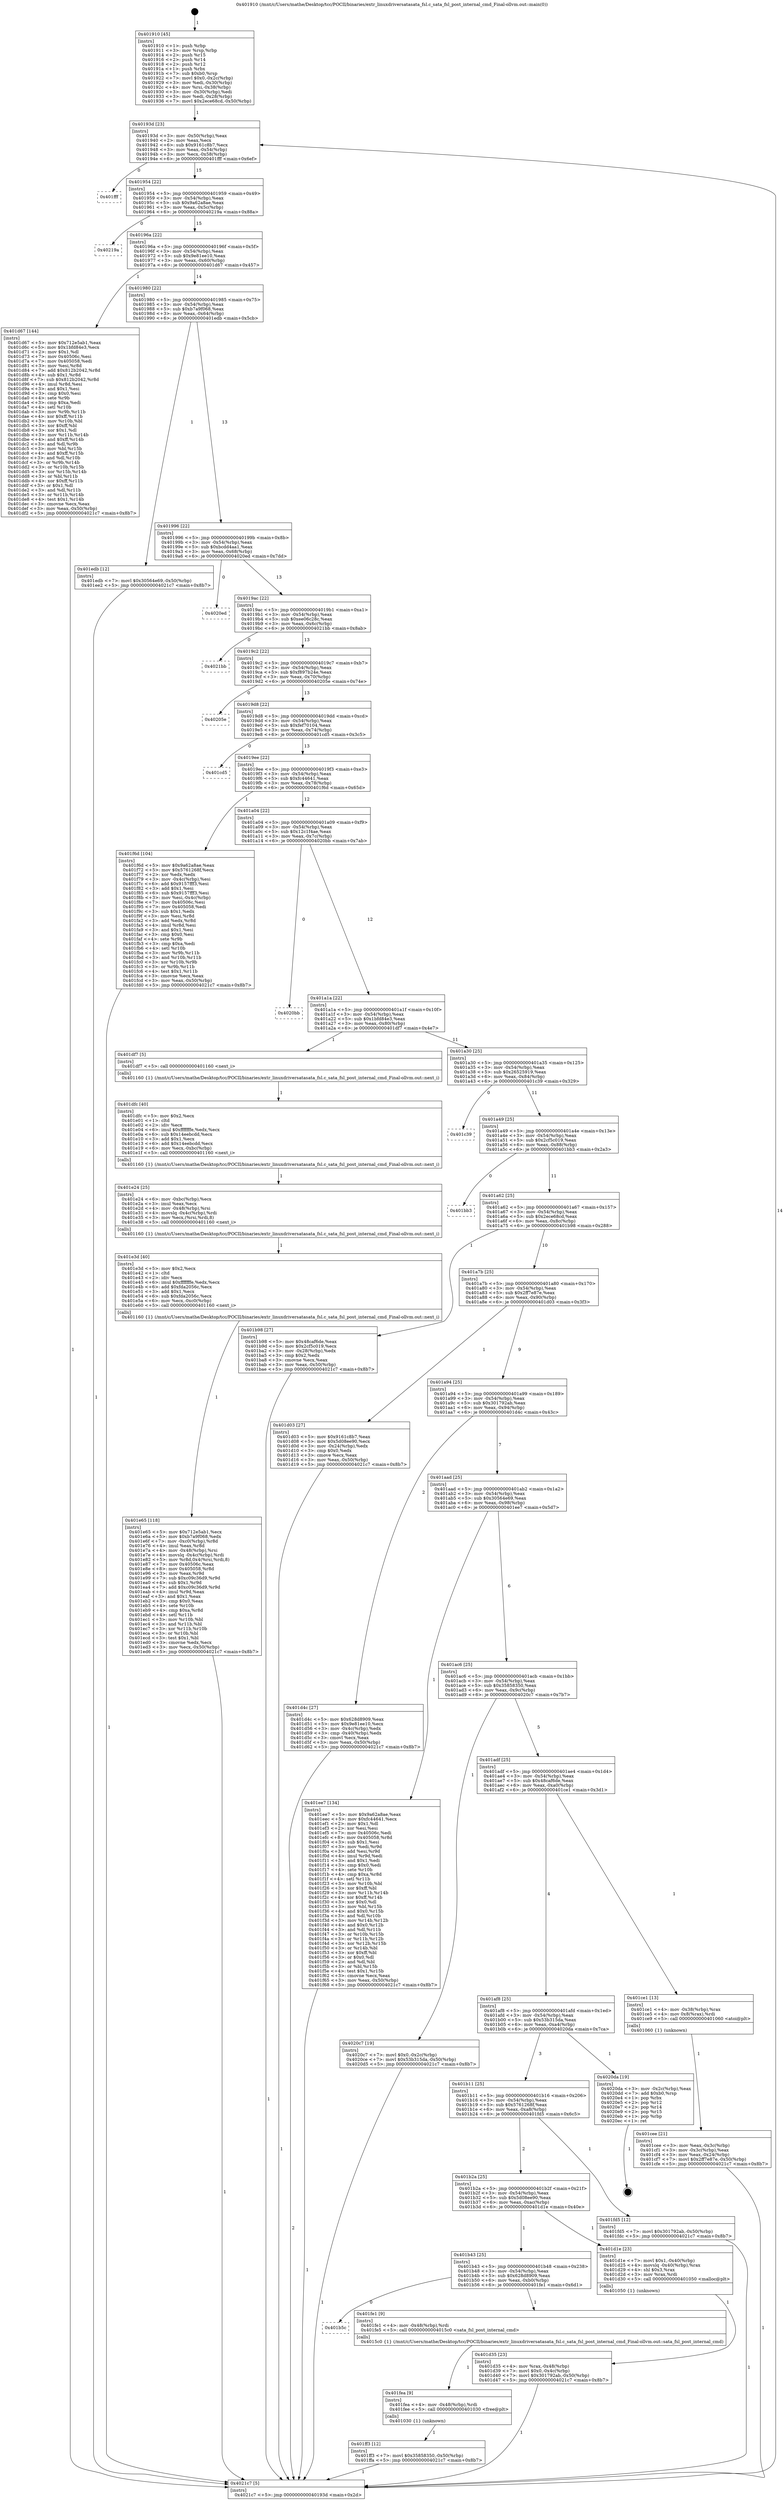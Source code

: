 digraph "0x401910" {
  label = "0x401910 (/mnt/c/Users/mathe/Desktop/tcc/POCII/binaries/extr_linuxdriversatasata_fsl.c_sata_fsl_post_internal_cmd_Final-ollvm.out::main(0))"
  labelloc = "t"
  node[shape=record]

  Entry [label="",width=0.3,height=0.3,shape=circle,fillcolor=black,style=filled]
  "0x40193d" [label="{
     0x40193d [23]\l
     | [instrs]\l
     &nbsp;&nbsp;0x40193d \<+3\>: mov -0x50(%rbp),%eax\l
     &nbsp;&nbsp;0x401940 \<+2\>: mov %eax,%ecx\l
     &nbsp;&nbsp;0x401942 \<+6\>: sub $0x9161c8b7,%ecx\l
     &nbsp;&nbsp;0x401948 \<+3\>: mov %eax,-0x54(%rbp)\l
     &nbsp;&nbsp;0x40194b \<+3\>: mov %ecx,-0x58(%rbp)\l
     &nbsp;&nbsp;0x40194e \<+6\>: je 0000000000401fff \<main+0x6ef\>\l
  }"]
  "0x401fff" [label="{
     0x401fff\l
  }", style=dashed]
  "0x401954" [label="{
     0x401954 [22]\l
     | [instrs]\l
     &nbsp;&nbsp;0x401954 \<+5\>: jmp 0000000000401959 \<main+0x49\>\l
     &nbsp;&nbsp;0x401959 \<+3\>: mov -0x54(%rbp),%eax\l
     &nbsp;&nbsp;0x40195c \<+5\>: sub $0x9a62a8ae,%eax\l
     &nbsp;&nbsp;0x401961 \<+3\>: mov %eax,-0x5c(%rbp)\l
     &nbsp;&nbsp;0x401964 \<+6\>: je 000000000040219a \<main+0x88a\>\l
  }"]
  Exit [label="",width=0.3,height=0.3,shape=circle,fillcolor=black,style=filled,peripheries=2]
  "0x40219a" [label="{
     0x40219a\l
  }", style=dashed]
  "0x40196a" [label="{
     0x40196a [22]\l
     | [instrs]\l
     &nbsp;&nbsp;0x40196a \<+5\>: jmp 000000000040196f \<main+0x5f\>\l
     &nbsp;&nbsp;0x40196f \<+3\>: mov -0x54(%rbp),%eax\l
     &nbsp;&nbsp;0x401972 \<+5\>: sub $0x9e81ee10,%eax\l
     &nbsp;&nbsp;0x401977 \<+3\>: mov %eax,-0x60(%rbp)\l
     &nbsp;&nbsp;0x40197a \<+6\>: je 0000000000401d67 \<main+0x457\>\l
  }"]
  "0x401ff3" [label="{
     0x401ff3 [12]\l
     | [instrs]\l
     &nbsp;&nbsp;0x401ff3 \<+7\>: movl $0x35858350,-0x50(%rbp)\l
     &nbsp;&nbsp;0x401ffa \<+5\>: jmp 00000000004021c7 \<main+0x8b7\>\l
  }"]
  "0x401d67" [label="{
     0x401d67 [144]\l
     | [instrs]\l
     &nbsp;&nbsp;0x401d67 \<+5\>: mov $0x712e5ab1,%eax\l
     &nbsp;&nbsp;0x401d6c \<+5\>: mov $0x1bfd84e3,%ecx\l
     &nbsp;&nbsp;0x401d71 \<+2\>: mov $0x1,%dl\l
     &nbsp;&nbsp;0x401d73 \<+7\>: mov 0x40506c,%esi\l
     &nbsp;&nbsp;0x401d7a \<+7\>: mov 0x405058,%edi\l
     &nbsp;&nbsp;0x401d81 \<+3\>: mov %esi,%r8d\l
     &nbsp;&nbsp;0x401d84 \<+7\>: add $0x812b2042,%r8d\l
     &nbsp;&nbsp;0x401d8b \<+4\>: sub $0x1,%r8d\l
     &nbsp;&nbsp;0x401d8f \<+7\>: sub $0x812b2042,%r8d\l
     &nbsp;&nbsp;0x401d96 \<+4\>: imul %r8d,%esi\l
     &nbsp;&nbsp;0x401d9a \<+3\>: and $0x1,%esi\l
     &nbsp;&nbsp;0x401d9d \<+3\>: cmp $0x0,%esi\l
     &nbsp;&nbsp;0x401da0 \<+4\>: sete %r9b\l
     &nbsp;&nbsp;0x401da4 \<+3\>: cmp $0xa,%edi\l
     &nbsp;&nbsp;0x401da7 \<+4\>: setl %r10b\l
     &nbsp;&nbsp;0x401dab \<+3\>: mov %r9b,%r11b\l
     &nbsp;&nbsp;0x401dae \<+4\>: xor $0xff,%r11b\l
     &nbsp;&nbsp;0x401db2 \<+3\>: mov %r10b,%bl\l
     &nbsp;&nbsp;0x401db5 \<+3\>: xor $0xff,%bl\l
     &nbsp;&nbsp;0x401db8 \<+3\>: xor $0x1,%dl\l
     &nbsp;&nbsp;0x401dbb \<+3\>: mov %r11b,%r14b\l
     &nbsp;&nbsp;0x401dbe \<+4\>: and $0xff,%r14b\l
     &nbsp;&nbsp;0x401dc2 \<+3\>: and %dl,%r9b\l
     &nbsp;&nbsp;0x401dc5 \<+3\>: mov %bl,%r15b\l
     &nbsp;&nbsp;0x401dc8 \<+4\>: and $0xff,%r15b\l
     &nbsp;&nbsp;0x401dcc \<+3\>: and %dl,%r10b\l
     &nbsp;&nbsp;0x401dcf \<+3\>: or %r9b,%r14b\l
     &nbsp;&nbsp;0x401dd2 \<+3\>: or %r10b,%r15b\l
     &nbsp;&nbsp;0x401dd5 \<+3\>: xor %r15b,%r14b\l
     &nbsp;&nbsp;0x401dd8 \<+3\>: or %bl,%r11b\l
     &nbsp;&nbsp;0x401ddb \<+4\>: xor $0xff,%r11b\l
     &nbsp;&nbsp;0x401ddf \<+3\>: or $0x1,%dl\l
     &nbsp;&nbsp;0x401de2 \<+3\>: and %dl,%r11b\l
     &nbsp;&nbsp;0x401de5 \<+3\>: or %r11b,%r14b\l
     &nbsp;&nbsp;0x401de8 \<+4\>: test $0x1,%r14b\l
     &nbsp;&nbsp;0x401dec \<+3\>: cmovne %ecx,%eax\l
     &nbsp;&nbsp;0x401def \<+3\>: mov %eax,-0x50(%rbp)\l
     &nbsp;&nbsp;0x401df2 \<+5\>: jmp 00000000004021c7 \<main+0x8b7\>\l
  }"]
  "0x401980" [label="{
     0x401980 [22]\l
     | [instrs]\l
     &nbsp;&nbsp;0x401980 \<+5\>: jmp 0000000000401985 \<main+0x75\>\l
     &nbsp;&nbsp;0x401985 \<+3\>: mov -0x54(%rbp),%eax\l
     &nbsp;&nbsp;0x401988 \<+5\>: sub $0xb7a9f068,%eax\l
     &nbsp;&nbsp;0x40198d \<+3\>: mov %eax,-0x64(%rbp)\l
     &nbsp;&nbsp;0x401990 \<+6\>: je 0000000000401edb \<main+0x5cb\>\l
  }"]
  "0x401fea" [label="{
     0x401fea [9]\l
     | [instrs]\l
     &nbsp;&nbsp;0x401fea \<+4\>: mov -0x48(%rbp),%rdi\l
     &nbsp;&nbsp;0x401fee \<+5\>: call 0000000000401030 \<free@plt\>\l
     | [calls]\l
     &nbsp;&nbsp;0x401030 \{1\} (unknown)\l
  }"]
  "0x401edb" [label="{
     0x401edb [12]\l
     | [instrs]\l
     &nbsp;&nbsp;0x401edb \<+7\>: movl $0x30564e69,-0x50(%rbp)\l
     &nbsp;&nbsp;0x401ee2 \<+5\>: jmp 00000000004021c7 \<main+0x8b7\>\l
  }"]
  "0x401996" [label="{
     0x401996 [22]\l
     | [instrs]\l
     &nbsp;&nbsp;0x401996 \<+5\>: jmp 000000000040199b \<main+0x8b\>\l
     &nbsp;&nbsp;0x40199b \<+3\>: mov -0x54(%rbp),%eax\l
     &nbsp;&nbsp;0x40199e \<+5\>: sub $0xbcdd4aa1,%eax\l
     &nbsp;&nbsp;0x4019a3 \<+3\>: mov %eax,-0x68(%rbp)\l
     &nbsp;&nbsp;0x4019a6 \<+6\>: je 00000000004020ed \<main+0x7dd\>\l
  }"]
  "0x401b5c" [label="{
     0x401b5c\l
  }", style=dashed]
  "0x4020ed" [label="{
     0x4020ed\l
  }", style=dashed]
  "0x4019ac" [label="{
     0x4019ac [22]\l
     | [instrs]\l
     &nbsp;&nbsp;0x4019ac \<+5\>: jmp 00000000004019b1 \<main+0xa1\>\l
     &nbsp;&nbsp;0x4019b1 \<+3\>: mov -0x54(%rbp),%eax\l
     &nbsp;&nbsp;0x4019b4 \<+5\>: sub $0xee06c28c,%eax\l
     &nbsp;&nbsp;0x4019b9 \<+3\>: mov %eax,-0x6c(%rbp)\l
     &nbsp;&nbsp;0x4019bc \<+6\>: je 00000000004021bb \<main+0x8ab\>\l
  }"]
  "0x401fe1" [label="{
     0x401fe1 [9]\l
     | [instrs]\l
     &nbsp;&nbsp;0x401fe1 \<+4\>: mov -0x48(%rbp),%rdi\l
     &nbsp;&nbsp;0x401fe5 \<+5\>: call 00000000004015c0 \<sata_fsl_post_internal_cmd\>\l
     | [calls]\l
     &nbsp;&nbsp;0x4015c0 \{1\} (/mnt/c/Users/mathe/Desktop/tcc/POCII/binaries/extr_linuxdriversatasata_fsl.c_sata_fsl_post_internal_cmd_Final-ollvm.out::sata_fsl_post_internal_cmd)\l
  }"]
  "0x4021bb" [label="{
     0x4021bb\l
  }", style=dashed]
  "0x4019c2" [label="{
     0x4019c2 [22]\l
     | [instrs]\l
     &nbsp;&nbsp;0x4019c2 \<+5\>: jmp 00000000004019c7 \<main+0xb7\>\l
     &nbsp;&nbsp;0x4019c7 \<+3\>: mov -0x54(%rbp),%eax\l
     &nbsp;&nbsp;0x4019ca \<+5\>: sub $0xf897b24e,%eax\l
     &nbsp;&nbsp;0x4019cf \<+3\>: mov %eax,-0x70(%rbp)\l
     &nbsp;&nbsp;0x4019d2 \<+6\>: je 000000000040205e \<main+0x74e\>\l
  }"]
  "0x401e65" [label="{
     0x401e65 [118]\l
     | [instrs]\l
     &nbsp;&nbsp;0x401e65 \<+5\>: mov $0x712e5ab1,%ecx\l
     &nbsp;&nbsp;0x401e6a \<+5\>: mov $0xb7a9f068,%edx\l
     &nbsp;&nbsp;0x401e6f \<+7\>: mov -0xc0(%rbp),%r8d\l
     &nbsp;&nbsp;0x401e76 \<+4\>: imul %eax,%r8d\l
     &nbsp;&nbsp;0x401e7a \<+4\>: mov -0x48(%rbp),%rsi\l
     &nbsp;&nbsp;0x401e7e \<+4\>: movslq -0x4c(%rbp),%rdi\l
     &nbsp;&nbsp;0x401e82 \<+5\>: mov %r8d,0x4(%rsi,%rdi,8)\l
     &nbsp;&nbsp;0x401e87 \<+7\>: mov 0x40506c,%eax\l
     &nbsp;&nbsp;0x401e8e \<+8\>: mov 0x405058,%r8d\l
     &nbsp;&nbsp;0x401e96 \<+3\>: mov %eax,%r9d\l
     &nbsp;&nbsp;0x401e99 \<+7\>: sub $0xc09c36d9,%r9d\l
     &nbsp;&nbsp;0x401ea0 \<+4\>: sub $0x1,%r9d\l
     &nbsp;&nbsp;0x401ea4 \<+7\>: add $0xc09c36d9,%r9d\l
     &nbsp;&nbsp;0x401eab \<+4\>: imul %r9d,%eax\l
     &nbsp;&nbsp;0x401eaf \<+3\>: and $0x1,%eax\l
     &nbsp;&nbsp;0x401eb2 \<+3\>: cmp $0x0,%eax\l
     &nbsp;&nbsp;0x401eb5 \<+4\>: sete %r10b\l
     &nbsp;&nbsp;0x401eb9 \<+4\>: cmp $0xa,%r8d\l
     &nbsp;&nbsp;0x401ebd \<+4\>: setl %r11b\l
     &nbsp;&nbsp;0x401ec1 \<+3\>: mov %r10b,%bl\l
     &nbsp;&nbsp;0x401ec4 \<+3\>: and %r11b,%bl\l
     &nbsp;&nbsp;0x401ec7 \<+3\>: xor %r11b,%r10b\l
     &nbsp;&nbsp;0x401eca \<+3\>: or %r10b,%bl\l
     &nbsp;&nbsp;0x401ecd \<+3\>: test $0x1,%bl\l
     &nbsp;&nbsp;0x401ed0 \<+3\>: cmovne %edx,%ecx\l
     &nbsp;&nbsp;0x401ed3 \<+3\>: mov %ecx,-0x50(%rbp)\l
     &nbsp;&nbsp;0x401ed6 \<+5\>: jmp 00000000004021c7 \<main+0x8b7\>\l
  }"]
  "0x40205e" [label="{
     0x40205e\l
  }", style=dashed]
  "0x4019d8" [label="{
     0x4019d8 [22]\l
     | [instrs]\l
     &nbsp;&nbsp;0x4019d8 \<+5\>: jmp 00000000004019dd \<main+0xcd\>\l
     &nbsp;&nbsp;0x4019dd \<+3\>: mov -0x54(%rbp),%eax\l
     &nbsp;&nbsp;0x4019e0 \<+5\>: sub $0xfef70104,%eax\l
     &nbsp;&nbsp;0x4019e5 \<+3\>: mov %eax,-0x74(%rbp)\l
     &nbsp;&nbsp;0x4019e8 \<+6\>: je 0000000000401cd5 \<main+0x3c5\>\l
  }"]
  "0x401e3d" [label="{
     0x401e3d [40]\l
     | [instrs]\l
     &nbsp;&nbsp;0x401e3d \<+5\>: mov $0x2,%ecx\l
     &nbsp;&nbsp;0x401e42 \<+1\>: cltd\l
     &nbsp;&nbsp;0x401e43 \<+2\>: idiv %ecx\l
     &nbsp;&nbsp;0x401e45 \<+6\>: imul $0xfffffffe,%edx,%ecx\l
     &nbsp;&nbsp;0x401e4b \<+6\>: add $0xfda2056c,%ecx\l
     &nbsp;&nbsp;0x401e51 \<+3\>: add $0x1,%ecx\l
     &nbsp;&nbsp;0x401e54 \<+6\>: sub $0xfda2056c,%ecx\l
     &nbsp;&nbsp;0x401e5a \<+6\>: mov %ecx,-0xc0(%rbp)\l
     &nbsp;&nbsp;0x401e60 \<+5\>: call 0000000000401160 \<next_i\>\l
     | [calls]\l
     &nbsp;&nbsp;0x401160 \{1\} (/mnt/c/Users/mathe/Desktop/tcc/POCII/binaries/extr_linuxdriversatasata_fsl.c_sata_fsl_post_internal_cmd_Final-ollvm.out::next_i)\l
  }"]
  "0x401cd5" [label="{
     0x401cd5\l
  }", style=dashed]
  "0x4019ee" [label="{
     0x4019ee [22]\l
     | [instrs]\l
     &nbsp;&nbsp;0x4019ee \<+5\>: jmp 00000000004019f3 \<main+0xe3\>\l
     &nbsp;&nbsp;0x4019f3 \<+3\>: mov -0x54(%rbp),%eax\l
     &nbsp;&nbsp;0x4019f6 \<+5\>: sub $0xfc44641,%eax\l
     &nbsp;&nbsp;0x4019fb \<+3\>: mov %eax,-0x78(%rbp)\l
     &nbsp;&nbsp;0x4019fe \<+6\>: je 0000000000401f6d \<main+0x65d\>\l
  }"]
  "0x401e24" [label="{
     0x401e24 [25]\l
     | [instrs]\l
     &nbsp;&nbsp;0x401e24 \<+6\>: mov -0xbc(%rbp),%ecx\l
     &nbsp;&nbsp;0x401e2a \<+3\>: imul %eax,%ecx\l
     &nbsp;&nbsp;0x401e2d \<+4\>: mov -0x48(%rbp),%rsi\l
     &nbsp;&nbsp;0x401e31 \<+4\>: movslq -0x4c(%rbp),%rdi\l
     &nbsp;&nbsp;0x401e35 \<+3\>: mov %ecx,(%rsi,%rdi,8)\l
     &nbsp;&nbsp;0x401e38 \<+5\>: call 0000000000401160 \<next_i\>\l
     | [calls]\l
     &nbsp;&nbsp;0x401160 \{1\} (/mnt/c/Users/mathe/Desktop/tcc/POCII/binaries/extr_linuxdriversatasata_fsl.c_sata_fsl_post_internal_cmd_Final-ollvm.out::next_i)\l
  }"]
  "0x401f6d" [label="{
     0x401f6d [104]\l
     | [instrs]\l
     &nbsp;&nbsp;0x401f6d \<+5\>: mov $0x9a62a8ae,%eax\l
     &nbsp;&nbsp;0x401f72 \<+5\>: mov $0x5761268f,%ecx\l
     &nbsp;&nbsp;0x401f77 \<+2\>: xor %edx,%edx\l
     &nbsp;&nbsp;0x401f79 \<+3\>: mov -0x4c(%rbp),%esi\l
     &nbsp;&nbsp;0x401f7c \<+6\>: add $0x9157fff3,%esi\l
     &nbsp;&nbsp;0x401f82 \<+3\>: add $0x1,%esi\l
     &nbsp;&nbsp;0x401f85 \<+6\>: sub $0x9157fff3,%esi\l
     &nbsp;&nbsp;0x401f8b \<+3\>: mov %esi,-0x4c(%rbp)\l
     &nbsp;&nbsp;0x401f8e \<+7\>: mov 0x40506c,%esi\l
     &nbsp;&nbsp;0x401f95 \<+7\>: mov 0x405058,%edi\l
     &nbsp;&nbsp;0x401f9c \<+3\>: sub $0x1,%edx\l
     &nbsp;&nbsp;0x401f9f \<+3\>: mov %esi,%r8d\l
     &nbsp;&nbsp;0x401fa2 \<+3\>: add %edx,%r8d\l
     &nbsp;&nbsp;0x401fa5 \<+4\>: imul %r8d,%esi\l
     &nbsp;&nbsp;0x401fa9 \<+3\>: and $0x1,%esi\l
     &nbsp;&nbsp;0x401fac \<+3\>: cmp $0x0,%esi\l
     &nbsp;&nbsp;0x401faf \<+4\>: sete %r9b\l
     &nbsp;&nbsp;0x401fb3 \<+3\>: cmp $0xa,%edi\l
     &nbsp;&nbsp;0x401fb6 \<+4\>: setl %r10b\l
     &nbsp;&nbsp;0x401fba \<+3\>: mov %r9b,%r11b\l
     &nbsp;&nbsp;0x401fbd \<+3\>: and %r10b,%r11b\l
     &nbsp;&nbsp;0x401fc0 \<+3\>: xor %r10b,%r9b\l
     &nbsp;&nbsp;0x401fc3 \<+3\>: or %r9b,%r11b\l
     &nbsp;&nbsp;0x401fc6 \<+4\>: test $0x1,%r11b\l
     &nbsp;&nbsp;0x401fca \<+3\>: cmovne %ecx,%eax\l
     &nbsp;&nbsp;0x401fcd \<+3\>: mov %eax,-0x50(%rbp)\l
     &nbsp;&nbsp;0x401fd0 \<+5\>: jmp 00000000004021c7 \<main+0x8b7\>\l
  }"]
  "0x401a04" [label="{
     0x401a04 [22]\l
     | [instrs]\l
     &nbsp;&nbsp;0x401a04 \<+5\>: jmp 0000000000401a09 \<main+0xf9\>\l
     &nbsp;&nbsp;0x401a09 \<+3\>: mov -0x54(%rbp),%eax\l
     &nbsp;&nbsp;0x401a0c \<+5\>: sub $0x12c1f4ae,%eax\l
     &nbsp;&nbsp;0x401a11 \<+3\>: mov %eax,-0x7c(%rbp)\l
     &nbsp;&nbsp;0x401a14 \<+6\>: je 00000000004020bb \<main+0x7ab\>\l
  }"]
  "0x401dfc" [label="{
     0x401dfc [40]\l
     | [instrs]\l
     &nbsp;&nbsp;0x401dfc \<+5\>: mov $0x2,%ecx\l
     &nbsp;&nbsp;0x401e01 \<+1\>: cltd\l
     &nbsp;&nbsp;0x401e02 \<+2\>: idiv %ecx\l
     &nbsp;&nbsp;0x401e04 \<+6\>: imul $0xfffffffe,%edx,%ecx\l
     &nbsp;&nbsp;0x401e0a \<+6\>: sub $0x14eebcdd,%ecx\l
     &nbsp;&nbsp;0x401e10 \<+3\>: add $0x1,%ecx\l
     &nbsp;&nbsp;0x401e13 \<+6\>: add $0x14eebcdd,%ecx\l
     &nbsp;&nbsp;0x401e19 \<+6\>: mov %ecx,-0xbc(%rbp)\l
     &nbsp;&nbsp;0x401e1f \<+5\>: call 0000000000401160 \<next_i\>\l
     | [calls]\l
     &nbsp;&nbsp;0x401160 \{1\} (/mnt/c/Users/mathe/Desktop/tcc/POCII/binaries/extr_linuxdriversatasata_fsl.c_sata_fsl_post_internal_cmd_Final-ollvm.out::next_i)\l
  }"]
  "0x4020bb" [label="{
     0x4020bb\l
  }", style=dashed]
  "0x401a1a" [label="{
     0x401a1a [22]\l
     | [instrs]\l
     &nbsp;&nbsp;0x401a1a \<+5\>: jmp 0000000000401a1f \<main+0x10f\>\l
     &nbsp;&nbsp;0x401a1f \<+3\>: mov -0x54(%rbp),%eax\l
     &nbsp;&nbsp;0x401a22 \<+5\>: sub $0x1bfd84e3,%eax\l
     &nbsp;&nbsp;0x401a27 \<+3\>: mov %eax,-0x80(%rbp)\l
     &nbsp;&nbsp;0x401a2a \<+6\>: je 0000000000401df7 \<main+0x4e7\>\l
  }"]
  "0x401d35" [label="{
     0x401d35 [23]\l
     | [instrs]\l
     &nbsp;&nbsp;0x401d35 \<+4\>: mov %rax,-0x48(%rbp)\l
     &nbsp;&nbsp;0x401d39 \<+7\>: movl $0x0,-0x4c(%rbp)\l
     &nbsp;&nbsp;0x401d40 \<+7\>: movl $0x301792ab,-0x50(%rbp)\l
     &nbsp;&nbsp;0x401d47 \<+5\>: jmp 00000000004021c7 \<main+0x8b7\>\l
  }"]
  "0x401df7" [label="{
     0x401df7 [5]\l
     | [instrs]\l
     &nbsp;&nbsp;0x401df7 \<+5\>: call 0000000000401160 \<next_i\>\l
     | [calls]\l
     &nbsp;&nbsp;0x401160 \{1\} (/mnt/c/Users/mathe/Desktop/tcc/POCII/binaries/extr_linuxdriversatasata_fsl.c_sata_fsl_post_internal_cmd_Final-ollvm.out::next_i)\l
  }"]
  "0x401a30" [label="{
     0x401a30 [25]\l
     | [instrs]\l
     &nbsp;&nbsp;0x401a30 \<+5\>: jmp 0000000000401a35 \<main+0x125\>\l
     &nbsp;&nbsp;0x401a35 \<+3\>: mov -0x54(%rbp),%eax\l
     &nbsp;&nbsp;0x401a38 \<+5\>: sub $0x26525919,%eax\l
     &nbsp;&nbsp;0x401a3d \<+6\>: mov %eax,-0x84(%rbp)\l
     &nbsp;&nbsp;0x401a43 \<+6\>: je 0000000000401c39 \<main+0x329\>\l
  }"]
  "0x401b43" [label="{
     0x401b43 [25]\l
     | [instrs]\l
     &nbsp;&nbsp;0x401b43 \<+5\>: jmp 0000000000401b48 \<main+0x238\>\l
     &nbsp;&nbsp;0x401b48 \<+3\>: mov -0x54(%rbp),%eax\l
     &nbsp;&nbsp;0x401b4b \<+5\>: sub $0x628d8909,%eax\l
     &nbsp;&nbsp;0x401b50 \<+6\>: mov %eax,-0xb0(%rbp)\l
     &nbsp;&nbsp;0x401b56 \<+6\>: je 0000000000401fe1 \<main+0x6d1\>\l
  }"]
  "0x401c39" [label="{
     0x401c39\l
  }", style=dashed]
  "0x401a49" [label="{
     0x401a49 [25]\l
     | [instrs]\l
     &nbsp;&nbsp;0x401a49 \<+5\>: jmp 0000000000401a4e \<main+0x13e\>\l
     &nbsp;&nbsp;0x401a4e \<+3\>: mov -0x54(%rbp),%eax\l
     &nbsp;&nbsp;0x401a51 \<+5\>: sub $0x2cf5c019,%eax\l
     &nbsp;&nbsp;0x401a56 \<+6\>: mov %eax,-0x88(%rbp)\l
     &nbsp;&nbsp;0x401a5c \<+6\>: je 0000000000401bb3 \<main+0x2a3\>\l
  }"]
  "0x401d1e" [label="{
     0x401d1e [23]\l
     | [instrs]\l
     &nbsp;&nbsp;0x401d1e \<+7\>: movl $0x1,-0x40(%rbp)\l
     &nbsp;&nbsp;0x401d25 \<+4\>: movslq -0x40(%rbp),%rax\l
     &nbsp;&nbsp;0x401d29 \<+4\>: shl $0x3,%rax\l
     &nbsp;&nbsp;0x401d2d \<+3\>: mov %rax,%rdi\l
     &nbsp;&nbsp;0x401d30 \<+5\>: call 0000000000401050 \<malloc@plt\>\l
     | [calls]\l
     &nbsp;&nbsp;0x401050 \{1\} (unknown)\l
  }"]
  "0x401bb3" [label="{
     0x401bb3\l
  }", style=dashed]
  "0x401a62" [label="{
     0x401a62 [25]\l
     | [instrs]\l
     &nbsp;&nbsp;0x401a62 \<+5\>: jmp 0000000000401a67 \<main+0x157\>\l
     &nbsp;&nbsp;0x401a67 \<+3\>: mov -0x54(%rbp),%eax\l
     &nbsp;&nbsp;0x401a6a \<+5\>: sub $0x2ece68cd,%eax\l
     &nbsp;&nbsp;0x401a6f \<+6\>: mov %eax,-0x8c(%rbp)\l
     &nbsp;&nbsp;0x401a75 \<+6\>: je 0000000000401b98 \<main+0x288\>\l
  }"]
  "0x401b2a" [label="{
     0x401b2a [25]\l
     | [instrs]\l
     &nbsp;&nbsp;0x401b2a \<+5\>: jmp 0000000000401b2f \<main+0x21f\>\l
     &nbsp;&nbsp;0x401b2f \<+3\>: mov -0x54(%rbp),%eax\l
     &nbsp;&nbsp;0x401b32 \<+5\>: sub $0x5d08ee90,%eax\l
     &nbsp;&nbsp;0x401b37 \<+6\>: mov %eax,-0xac(%rbp)\l
     &nbsp;&nbsp;0x401b3d \<+6\>: je 0000000000401d1e \<main+0x40e\>\l
  }"]
  "0x401b98" [label="{
     0x401b98 [27]\l
     | [instrs]\l
     &nbsp;&nbsp;0x401b98 \<+5\>: mov $0x48caf6de,%eax\l
     &nbsp;&nbsp;0x401b9d \<+5\>: mov $0x2cf5c019,%ecx\l
     &nbsp;&nbsp;0x401ba2 \<+3\>: mov -0x28(%rbp),%edx\l
     &nbsp;&nbsp;0x401ba5 \<+3\>: cmp $0x2,%edx\l
     &nbsp;&nbsp;0x401ba8 \<+3\>: cmovne %ecx,%eax\l
     &nbsp;&nbsp;0x401bab \<+3\>: mov %eax,-0x50(%rbp)\l
     &nbsp;&nbsp;0x401bae \<+5\>: jmp 00000000004021c7 \<main+0x8b7\>\l
  }"]
  "0x401a7b" [label="{
     0x401a7b [25]\l
     | [instrs]\l
     &nbsp;&nbsp;0x401a7b \<+5\>: jmp 0000000000401a80 \<main+0x170\>\l
     &nbsp;&nbsp;0x401a80 \<+3\>: mov -0x54(%rbp),%eax\l
     &nbsp;&nbsp;0x401a83 \<+5\>: sub $0x2ff7e87e,%eax\l
     &nbsp;&nbsp;0x401a88 \<+6\>: mov %eax,-0x90(%rbp)\l
     &nbsp;&nbsp;0x401a8e \<+6\>: je 0000000000401d03 \<main+0x3f3\>\l
  }"]
  "0x4021c7" [label="{
     0x4021c7 [5]\l
     | [instrs]\l
     &nbsp;&nbsp;0x4021c7 \<+5\>: jmp 000000000040193d \<main+0x2d\>\l
  }"]
  "0x401910" [label="{
     0x401910 [45]\l
     | [instrs]\l
     &nbsp;&nbsp;0x401910 \<+1\>: push %rbp\l
     &nbsp;&nbsp;0x401911 \<+3\>: mov %rsp,%rbp\l
     &nbsp;&nbsp;0x401914 \<+2\>: push %r15\l
     &nbsp;&nbsp;0x401916 \<+2\>: push %r14\l
     &nbsp;&nbsp;0x401918 \<+2\>: push %r12\l
     &nbsp;&nbsp;0x40191a \<+1\>: push %rbx\l
     &nbsp;&nbsp;0x40191b \<+7\>: sub $0xb0,%rsp\l
     &nbsp;&nbsp;0x401922 \<+7\>: movl $0x0,-0x2c(%rbp)\l
     &nbsp;&nbsp;0x401929 \<+3\>: mov %edi,-0x30(%rbp)\l
     &nbsp;&nbsp;0x40192c \<+4\>: mov %rsi,-0x38(%rbp)\l
     &nbsp;&nbsp;0x401930 \<+3\>: mov -0x30(%rbp),%edi\l
     &nbsp;&nbsp;0x401933 \<+3\>: mov %edi,-0x28(%rbp)\l
     &nbsp;&nbsp;0x401936 \<+7\>: movl $0x2ece68cd,-0x50(%rbp)\l
  }"]
  "0x401fd5" [label="{
     0x401fd5 [12]\l
     | [instrs]\l
     &nbsp;&nbsp;0x401fd5 \<+7\>: movl $0x301792ab,-0x50(%rbp)\l
     &nbsp;&nbsp;0x401fdc \<+5\>: jmp 00000000004021c7 \<main+0x8b7\>\l
  }"]
  "0x401d03" [label="{
     0x401d03 [27]\l
     | [instrs]\l
     &nbsp;&nbsp;0x401d03 \<+5\>: mov $0x9161c8b7,%eax\l
     &nbsp;&nbsp;0x401d08 \<+5\>: mov $0x5d08ee90,%ecx\l
     &nbsp;&nbsp;0x401d0d \<+3\>: mov -0x24(%rbp),%edx\l
     &nbsp;&nbsp;0x401d10 \<+3\>: cmp $0x0,%edx\l
     &nbsp;&nbsp;0x401d13 \<+3\>: cmove %ecx,%eax\l
     &nbsp;&nbsp;0x401d16 \<+3\>: mov %eax,-0x50(%rbp)\l
     &nbsp;&nbsp;0x401d19 \<+5\>: jmp 00000000004021c7 \<main+0x8b7\>\l
  }"]
  "0x401a94" [label="{
     0x401a94 [25]\l
     | [instrs]\l
     &nbsp;&nbsp;0x401a94 \<+5\>: jmp 0000000000401a99 \<main+0x189\>\l
     &nbsp;&nbsp;0x401a99 \<+3\>: mov -0x54(%rbp),%eax\l
     &nbsp;&nbsp;0x401a9c \<+5\>: sub $0x301792ab,%eax\l
     &nbsp;&nbsp;0x401aa1 \<+6\>: mov %eax,-0x94(%rbp)\l
     &nbsp;&nbsp;0x401aa7 \<+6\>: je 0000000000401d4c \<main+0x43c\>\l
  }"]
  "0x401b11" [label="{
     0x401b11 [25]\l
     | [instrs]\l
     &nbsp;&nbsp;0x401b11 \<+5\>: jmp 0000000000401b16 \<main+0x206\>\l
     &nbsp;&nbsp;0x401b16 \<+3\>: mov -0x54(%rbp),%eax\l
     &nbsp;&nbsp;0x401b19 \<+5\>: sub $0x5761268f,%eax\l
     &nbsp;&nbsp;0x401b1e \<+6\>: mov %eax,-0xa8(%rbp)\l
     &nbsp;&nbsp;0x401b24 \<+6\>: je 0000000000401fd5 \<main+0x6c5\>\l
  }"]
  "0x401d4c" [label="{
     0x401d4c [27]\l
     | [instrs]\l
     &nbsp;&nbsp;0x401d4c \<+5\>: mov $0x628d8909,%eax\l
     &nbsp;&nbsp;0x401d51 \<+5\>: mov $0x9e81ee10,%ecx\l
     &nbsp;&nbsp;0x401d56 \<+3\>: mov -0x4c(%rbp),%edx\l
     &nbsp;&nbsp;0x401d59 \<+3\>: cmp -0x40(%rbp),%edx\l
     &nbsp;&nbsp;0x401d5c \<+3\>: cmovl %ecx,%eax\l
     &nbsp;&nbsp;0x401d5f \<+3\>: mov %eax,-0x50(%rbp)\l
     &nbsp;&nbsp;0x401d62 \<+5\>: jmp 00000000004021c7 \<main+0x8b7\>\l
  }"]
  "0x401aad" [label="{
     0x401aad [25]\l
     | [instrs]\l
     &nbsp;&nbsp;0x401aad \<+5\>: jmp 0000000000401ab2 \<main+0x1a2\>\l
     &nbsp;&nbsp;0x401ab2 \<+3\>: mov -0x54(%rbp),%eax\l
     &nbsp;&nbsp;0x401ab5 \<+5\>: sub $0x30564e69,%eax\l
     &nbsp;&nbsp;0x401aba \<+6\>: mov %eax,-0x98(%rbp)\l
     &nbsp;&nbsp;0x401ac0 \<+6\>: je 0000000000401ee7 \<main+0x5d7\>\l
  }"]
  "0x4020da" [label="{
     0x4020da [19]\l
     | [instrs]\l
     &nbsp;&nbsp;0x4020da \<+3\>: mov -0x2c(%rbp),%eax\l
     &nbsp;&nbsp;0x4020dd \<+7\>: add $0xb0,%rsp\l
     &nbsp;&nbsp;0x4020e4 \<+1\>: pop %rbx\l
     &nbsp;&nbsp;0x4020e5 \<+2\>: pop %r12\l
     &nbsp;&nbsp;0x4020e7 \<+2\>: pop %r14\l
     &nbsp;&nbsp;0x4020e9 \<+2\>: pop %r15\l
     &nbsp;&nbsp;0x4020eb \<+1\>: pop %rbp\l
     &nbsp;&nbsp;0x4020ec \<+1\>: ret\l
  }"]
  "0x401ee7" [label="{
     0x401ee7 [134]\l
     | [instrs]\l
     &nbsp;&nbsp;0x401ee7 \<+5\>: mov $0x9a62a8ae,%eax\l
     &nbsp;&nbsp;0x401eec \<+5\>: mov $0xfc44641,%ecx\l
     &nbsp;&nbsp;0x401ef1 \<+2\>: mov $0x1,%dl\l
     &nbsp;&nbsp;0x401ef3 \<+2\>: xor %esi,%esi\l
     &nbsp;&nbsp;0x401ef5 \<+7\>: mov 0x40506c,%edi\l
     &nbsp;&nbsp;0x401efc \<+8\>: mov 0x405058,%r8d\l
     &nbsp;&nbsp;0x401f04 \<+3\>: sub $0x1,%esi\l
     &nbsp;&nbsp;0x401f07 \<+3\>: mov %edi,%r9d\l
     &nbsp;&nbsp;0x401f0a \<+3\>: add %esi,%r9d\l
     &nbsp;&nbsp;0x401f0d \<+4\>: imul %r9d,%edi\l
     &nbsp;&nbsp;0x401f11 \<+3\>: and $0x1,%edi\l
     &nbsp;&nbsp;0x401f14 \<+3\>: cmp $0x0,%edi\l
     &nbsp;&nbsp;0x401f17 \<+4\>: sete %r10b\l
     &nbsp;&nbsp;0x401f1b \<+4\>: cmp $0xa,%r8d\l
     &nbsp;&nbsp;0x401f1f \<+4\>: setl %r11b\l
     &nbsp;&nbsp;0x401f23 \<+3\>: mov %r10b,%bl\l
     &nbsp;&nbsp;0x401f26 \<+3\>: xor $0xff,%bl\l
     &nbsp;&nbsp;0x401f29 \<+3\>: mov %r11b,%r14b\l
     &nbsp;&nbsp;0x401f2c \<+4\>: xor $0xff,%r14b\l
     &nbsp;&nbsp;0x401f30 \<+3\>: xor $0x0,%dl\l
     &nbsp;&nbsp;0x401f33 \<+3\>: mov %bl,%r15b\l
     &nbsp;&nbsp;0x401f36 \<+4\>: and $0x0,%r15b\l
     &nbsp;&nbsp;0x401f3a \<+3\>: and %dl,%r10b\l
     &nbsp;&nbsp;0x401f3d \<+3\>: mov %r14b,%r12b\l
     &nbsp;&nbsp;0x401f40 \<+4\>: and $0x0,%r12b\l
     &nbsp;&nbsp;0x401f44 \<+3\>: and %dl,%r11b\l
     &nbsp;&nbsp;0x401f47 \<+3\>: or %r10b,%r15b\l
     &nbsp;&nbsp;0x401f4a \<+3\>: or %r11b,%r12b\l
     &nbsp;&nbsp;0x401f4d \<+3\>: xor %r12b,%r15b\l
     &nbsp;&nbsp;0x401f50 \<+3\>: or %r14b,%bl\l
     &nbsp;&nbsp;0x401f53 \<+3\>: xor $0xff,%bl\l
     &nbsp;&nbsp;0x401f56 \<+3\>: or $0x0,%dl\l
     &nbsp;&nbsp;0x401f59 \<+2\>: and %dl,%bl\l
     &nbsp;&nbsp;0x401f5b \<+3\>: or %bl,%r15b\l
     &nbsp;&nbsp;0x401f5e \<+4\>: test $0x1,%r15b\l
     &nbsp;&nbsp;0x401f62 \<+3\>: cmovne %ecx,%eax\l
     &nbsp;&nbsp;0x401f65 \<+3\>: mov %eax,-0x50(%rbp)\l
     &nbsp;&nbsp;0x401f68 \<+5\>: jmp 00000000004021c7 \<main+0x8b7\>\l
  }"]
  "0x401ac6" [label="{
     0x401ac6 [25]\l
     | [instrs]\l
     &nbsp;&nbsp;0x401ac6 \<+5\>: jmp 0000000000401acb \<main+0x1bb\>\l
     &nbsp;&nbsp;0x401acb \<+3\>: mov -0x54(%rbp),%eax\l
     &nbsp;&nbsp;0x401ace \<+5\>: sub $0x35858350,%eax\l
     &nbsp;&nbsp;0x401ad3 \<+6\>: mov %eax,-0x9c(%rbp)\l
     &nbsp;&nbsp;0x401ad9 \<+6\>: je 00000000004020c7 \<main+0x7b7\>\l
  }"]
  "0x401cee" [label="{
     0x401cee [21]\l
     | [instrs]\l
     &nbsp;&nbsp;0x401cee \<+3\>: mov %eax,-0x3c(%rbp)\l
     &nbsp;&nbsp;0x401cf1 \<+3\>: mov -0x3c(%rbp),%eax\l
     &nbsp;&nbsp;0x401cf4 \<+3\>: mov %eax,-0x24(%rbp)\l
     &nbsp;&nbsp;0x401cf7 \<+7\>: movl $0x2ff7e87e,-0x50(%rbp)\l
     &nbsp;&nbsp;0x401cfe \<+5\>: jmp 00000000004021c7 \<main+0x8b7\>\l
  }"]
  "0x4020c7" [label="{
     0x4020c7 [19]\l
     | [instrs]\l
     &nbsp;&nbsp;0x4020c7 \<+7\>: movl $0x0,-0x2c(%rbp)\l
     &nbsp;&nbsp;0x4020ce \<+7\>: movl $0x53b315da,-0x50(%rbp)\l
     &nbsp;&nbsp;0x4020d5 \<+5\>: jmp 00000000004021c7 \<main+0x8b7\>\l
  }"]
  "0x401adf" [label="{
     0x401adf [25]\l
     | [instrs]\l
     &nbsp;&nbsp;0x401adf \<+5\>: jmp 0000000000401ae4 \<main+0x1d4\>\l
     &nbsp;&nbsp;0x401ae4 \<+3\>: mov -0x54(%rbp),%eax\l
     &nbsp;&nbsp;0x401ae7 \<+5\>: sub $0x48caf6de,%eax\l
     &nbsp;&nbsp;0x401aec \<+6\>: mov %eax,-0xa0(%rbp)\l
     &nbsp;&nbsp;0x401af2 \<+6\>: je 0000000000401ce1 \<main+0x3d1\>\l
  }"]
  "0x401af8" [label="{
     0x401af8 [25]\l
     | [instrs]\l
     &nbsp;&nbsp;0x401af8 \<+5\>: jmp 0000000000401afd \<main+0x1ed\>\l
     &nbsp;&nbsp;0x401afd \<+3\>: mov -0x54(%rbp),%eax\l
     &nbsp;&nbsp;0x401b00 \<+5\>: sub $0x53b315da,%eax\l
     &nbsp;&nbsp;0x401b05 \<+6\>: mov %eax,-0xa4(%rbp)\l
     &nbsp;&nbsp;0x401b0b \<+6\>: je 00000000004020da \<main+0x7ca\>\l
  }"]
  "0x401ce1" [label="{
     0x401ce1 [13]\l
     | [instrs]\l
     &nbsp;&nbsp;0x401ce1 \<+4\>: mov -0x38(%rbp),%rax\l
     &nbsp;&nbsp;0x401ce5 \<+4\>: mov 0x8(%rax),%rdi\l
     &nbsp;&nbsp;0x401ce9 \<+5\>: call 0000000000401060 \<atoi@plt\>\l
     | [calls]\l
     &nbsp;&nbsp;0x401060 \{1\} (unknown)\l
  }"]
  Entry -> "0x401910" [label=" 1"]
  "0x40193d" -> "0x401fff" [label=" 0"]
  "0x40193d" -> "0x401954" [label=" 15"]
  "0x4020da" -> Exit [label=" 1"]
  "0x401954" -> "0x40219a" [label=" 0"]
  "0x401954" -> "0x40196a" [label=" 15"]
  "0x4020c7" -> "0x4021c7" [label=" 1"]
  "0x40196a" -> "0x401d67" [label=" 1"]
  "0x40196a" -> "0x401980" [label=" 14"]
  "0x401ff3" -> "0x4021c7" [label=" 1"]
  "0x401980" -> "0x401edb" [label=" 1"]
  "0x401980" -> "0x401996" [label=" 13"]
  "0x401fea" -> "0x401ff3" [label=" 1"]
  "0x401996" -> "0x4020ed" [label=" 0"]
  "0x401996" -> "0x4019ac" [label=" 13"]
  "0x401fe1" -> "0x401fea" [label=" 1"]
  "0x4019ac" -> "0x4021bb" [label=" 0"]
  "0x4019ac" -> "0x4019c2" [label=" 13"]
  "0x401b43" -> "0x401b5c" [label=" 0"]
  "0x4019c2" -> "0x40205e" [label=" 0"]
  "0x4019c2" -> "0x4019d8" [label=" 13"]
  "0x401b43" -> "0x401fe1" [label=" 1"]
  "0x4019d8" -> "0x401cd5" [label=" 0"]
  "0x4019d8" -> "0x4019ee" [label=" 13"]
  "0x401fd5" -> "0x4021c7" [label=" 1"]
  "0x4019ee" -> "0x401f6d" [label=" 1"]
  "0x4019ee" -> "0x401a04" [label=" 12"]
  "0x401f6d" -> "0x4021c7" [label=" 1"]
  "0x401a04" -> "0x4020bb" [label=" 0"]
  "0x401a04" -> "0x401a1a" [label=" 12"]
  "0x401ee7" -> "0x4021c7" [label=" 1"]
  "0x401a1a" -> "0x401df7" [label=" 1"]
  "0x401a1a" -> "0x401a30" [label=" 11"]
  "0x401edb" -> "0x4021c7" [label=" 1"]
  "0x401a30" -> "0x401c39" [label=" 0"]
  "0x401a30" -> "0x401a49" [label=" 11"]
  "0x401e65" -> "0x4021c7" [label=" 1"]
  "0x401a49" -> "0x401bb3" [label=" 0"]
  "0x401a49" -> "0x401a62" [label=" 11"]
  "0x401e3d" -> "0x401e65" [label=" 1"]
  "0x401a62" -> "0x401b98" [label=" 1"]
  "0x401a62" -> "0x401a7b" [label=" 10"]
  "0x401b98" -> "0x4021c7" [label=" 1"]
  "0x401910" -> "0x40193d" [label=" 1"]
  "0x4021c7" -> "0x40193d" [label=" 14"]
  "0x401dfc" -> "0x401e24" [label=" 1"]
  "0x401a7b" -> "0x401d03" [label=" 1"]
  "0x401a7b" -> "0x401a94" [label=" 9"]
  "0x401df7" -> "0x401dfc" [label=" 1"]
  "0x401a94" -> "0x401d4c" [label=" 2"]
  "0x401a94" -> "0x401aad" [label=" 7"]
  "0x401d4c" -> "0x4021c7" [label=" 2"]
  "0x401aad" -> "0x401ee7" [label=" 1"]
  "0x401aad" -> "0x401ac6" [label=" 6"]
  "0x401d35" -> "0x4021c7" [label=" 1"]
  "0x401ac6" -> "0x4020c7" [label=" 1"]
  "0x401ac6" -> "0x401adf" [label=" 5"]
  "0x401b2a" -> "0x401b43" [label=" 1"]
  "0x401adf" -> "0x401ce1" [label=" 1"]
  "0x401adf" -> "0x401af8" [label=" 4"]
  "0x401ce1" -> "0x401cee" [label=" 1"]
  "0x401cee" -> "0x4021c7" [label=" 1"]
  "0x401d03" -> "0x4021c7" [label=" 1"]
  "0x401d1e" -> "0x401d35" [label=" 1"]
  "0x401af8" -> "0x4020da" [label=" 1"]
  "0x401af8" -> "0x401b11" [label=" 3"]
  "0x401d67" -> "0x4021c7" [label=" 1"]
  "0x401b11" -> "0x401fd5" [label=" 1"]
  "0x401b11" -> "0x401b2a" [label=" 2"]
  "0x401e24" -> "0x401e3d" [label=" 1"]
  "0x401b2a" -> "0x401d1e" [label=" 1"]
}
